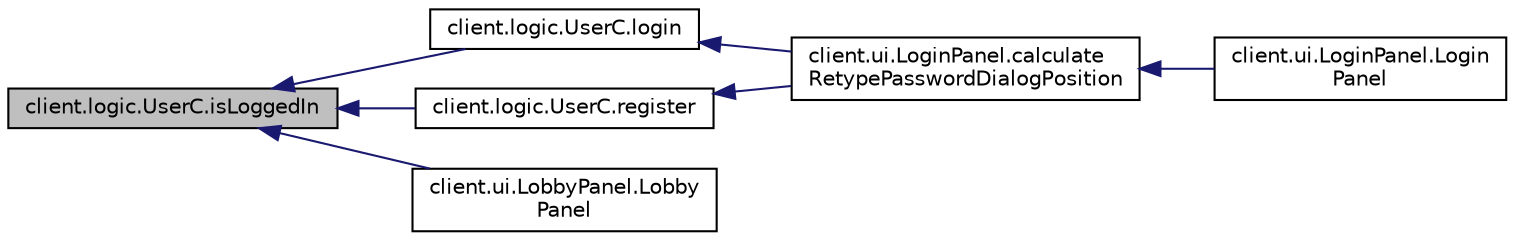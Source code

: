 digraph "client.logic.UserC.isLoggedIn"
{
  edge [fontname="Helvetica",fontsize="10",labelfontname="Helvetica",labelfontsize="10"];
  node [fontname="Helvetica",fontsize="10",shape=record];
  rankdir="LR";
  Node6 [label="client.logic.UserC.isLoggedIn",height=0.2,width=0.4,color="black", fillcolor="grey75", style="filled", fontcolor="black"];
  Node6 -> Node7 [dir="back",color="midnightblue",fontsize="10",style="solid"];
  Node7 [label="client.logic.UserC.login",height=0.2,width=0.4,color="black", fillcolor="white", style="filled",URL="$classclient_1_1logic_1_1_user_c.html#aa3736b2a54be77a2b631ca49b9980a8c"];
  Node7 -> Node8 [dir="back",color="midnightblue",fontsize="10",style="solid"];
  Node8 [label="client.ui.LoginPanel.calculate\lRetypePasswordDialogPosition",height=0.2,width=0.4,color="black", fillcolor="white", style="filled",URL="$classclient_1_1ui_1_1_login_panel.html#a9726aa2bc3416aa22ad43d2b4b9eed70"];
  Node8 -> Node9 [dir="back",color="midnightblue",fontsize="10",style="solid"];
  Node9 [label="client.ui.LoginPanel.Login\lPanel",height=0.2,width=0.4,color="black", fillcolor="white", style="filled",URL="$classclient_1_1ui_1_1_login_panel.html#a697f38b937f048e562c634c713d90885"];
  Node6 -> Node10 [dir="back",color="midnightblue",fontsize="10",style="solid"];
  Node10 [label="client.logic.UserC.register",height=0.2,width=0.4,color="black", fillcolor="white", style="filled",URL="$classclient_1_1logic_1_1_user_c.html#a81ee75a5f1f4a278a71054a9c4f72609"];
  Node10 -> Node8 [dir="back",color="midnightblue",fontsize="10",style="solid"];
  Node6 -> Node11 [dir="back",color="midnightblue",fontsize="10",style="solid"];
  Node11 [label="client.ui.LobbyPanel.Lobby\lPanel",height=0.2,width=0.4,color="black", fillcolor="white", style="filled",URL="$classclient_1_1ui_1_1_lobby_panel.html#aa6432c40dfb52b11101ab3e1e7fbb30c"];
}
